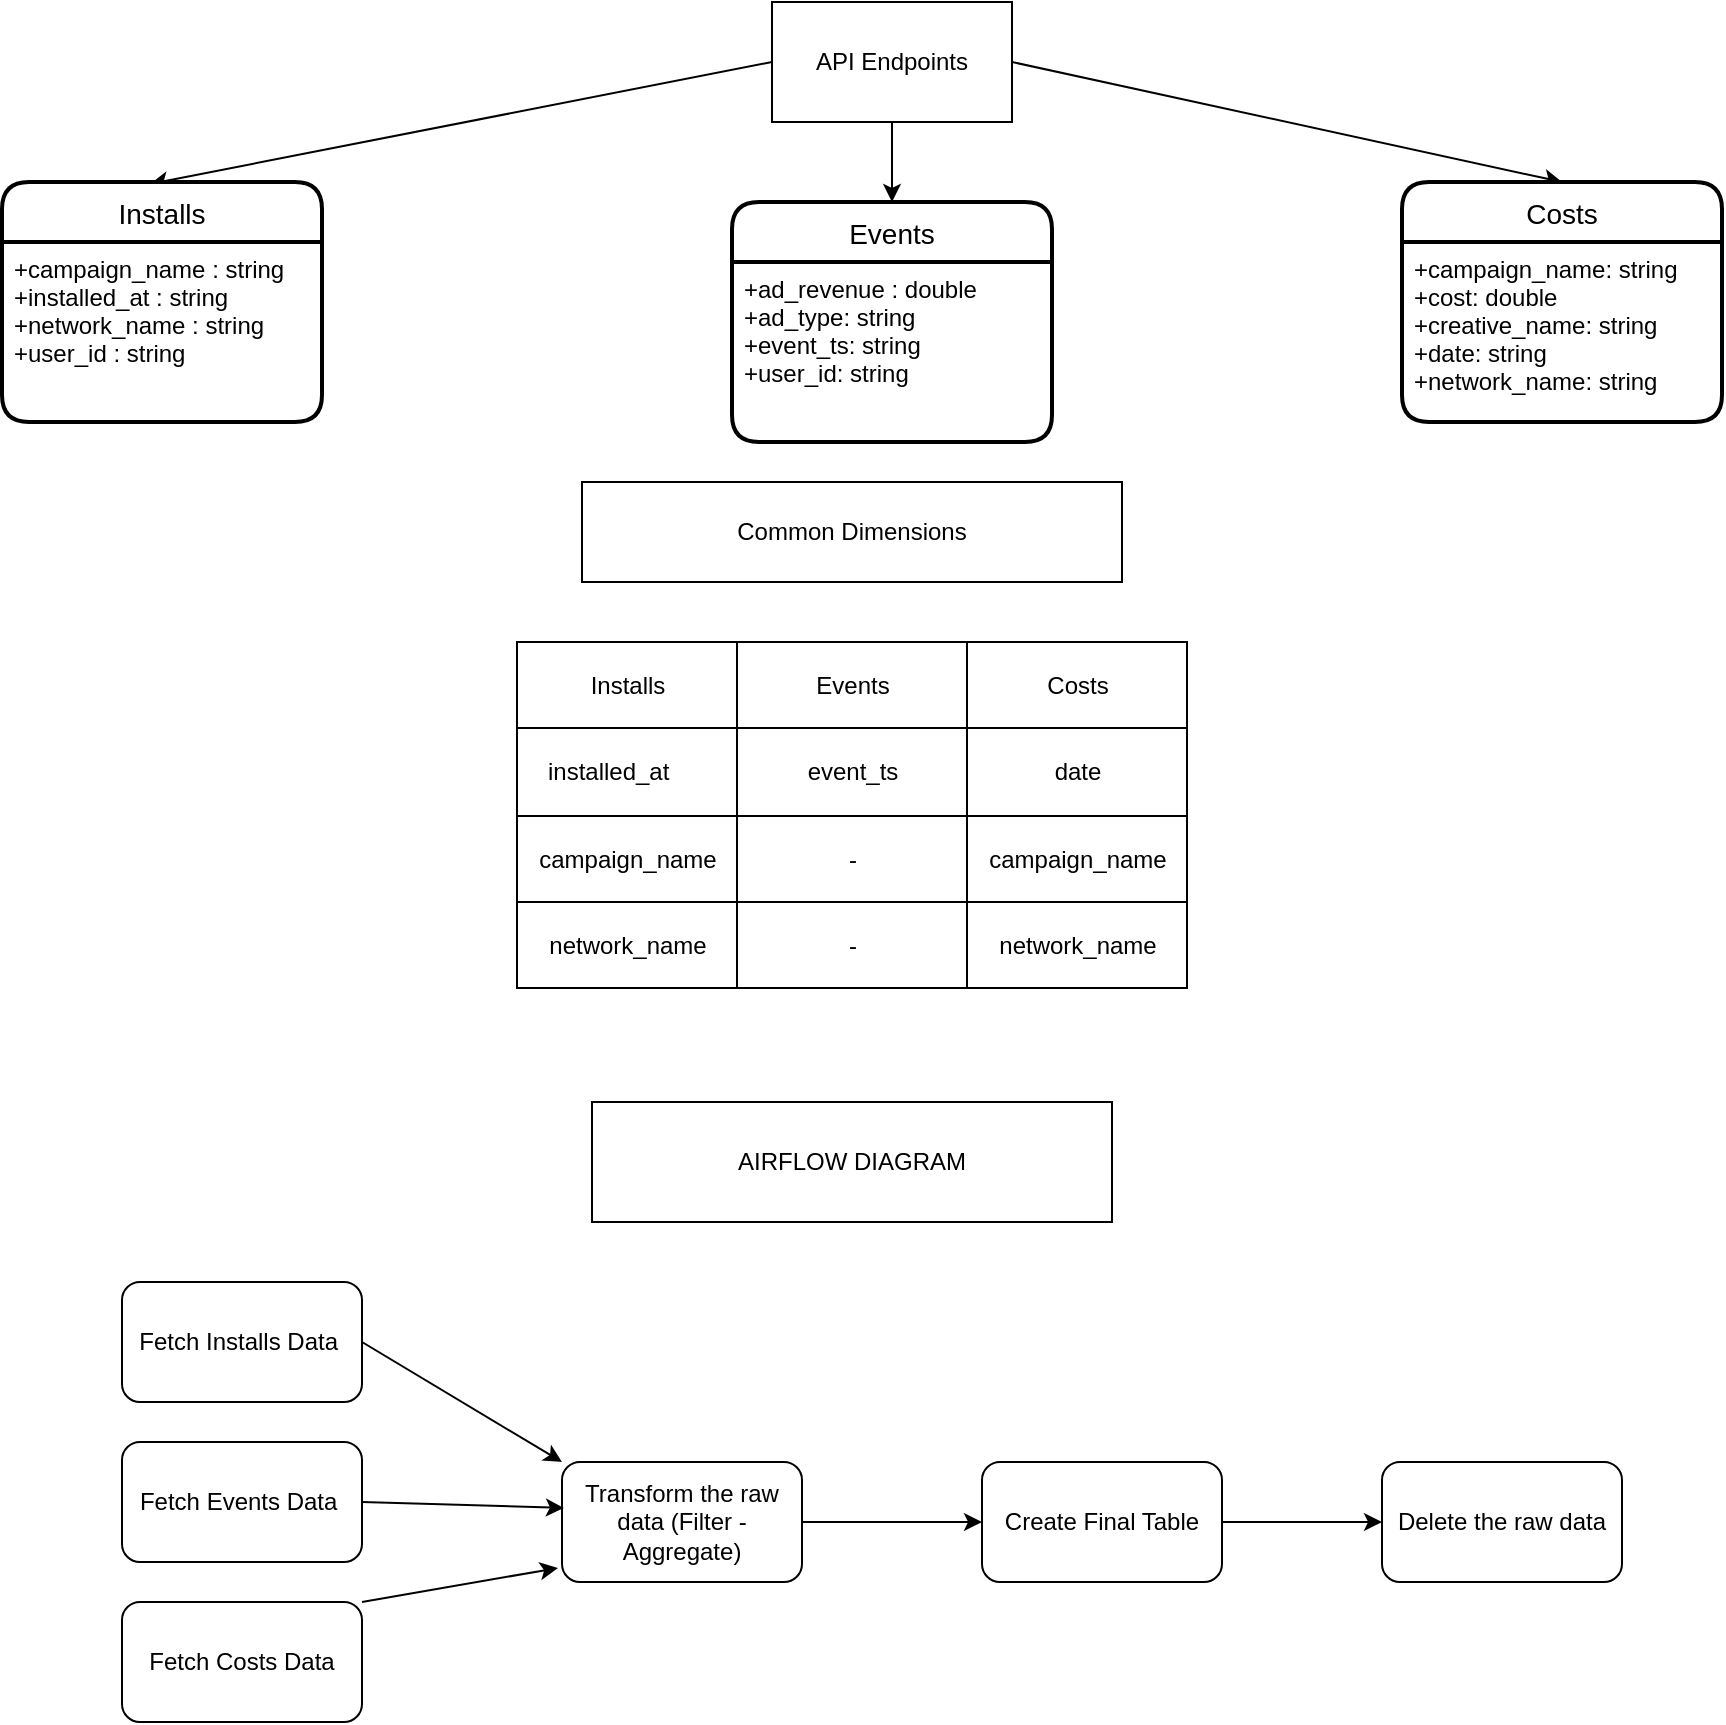 <mxfile>
    <diagram id="V0VOoLRlusNepADvZFyu" name="Page-1">
        <mxGraphModel dx="1147" dy="487" grid="1" gridSize="10" guides="1" tooltips="1" connect="1" arrows="1" fold="1" page="1" pageScale="1" pageWidth="850" pageHeight="1100" math="0" shadow="0">
            <root>
                <mxCell id="0"/>
                <mxCell id="1" parent="0"/>
                <mxCell id="8" style="edgeStyle=none;html=1;exitX=0.5;exitY=1;exitDx=0;exitDy=0;entryX=0.5;entryY=0;entryDx=0;entryDy=0;" parent="1" source="3" target="68" edge="1">
                    <mxGeometry relative="1" as="geometry">
                        <mxPoint x="475" y="100" as="targetPoint"/>
                    </mxGeometry>
                </mxCell>
                <mxCell id="9" style="edgeStyle=none;html=1;exitX=0;exitY=0.5;exitDx=0;exitDy=0;entryX=0.463;entryY=0.008;entryDx=0;entryDy=0;entryPerimeter=0;" parent="1" source="3" target="66" edge="1">
                    <mxGeometry relative="1" as="geometry">
                        <mxPoint x="280" y="100" as="targetPoint"/>
                    </mxGeometry>
                </mxCell>
                <mxCell id="10" style="edgeStyle=none;html=1;exitX=1;exitY=0.5;exitDx=0;exitDy=0;entryX=0.5;entryY=0;entryDx=0;entryDy=0;" parent="1" source="3" target="70" edge="1">
                    <mxGeometry relative="1" as="geometry">
                        <mxPoint x="670" y="100" as="targetPoint"/>
                    </mxGeometry>
                </mxCell>
                <mxCell id="3" value="API Endpoints" style="rounded=0;whiteSpace=wrap;html=1;" parent="1" vertex="1">
                    <mxGeometry x="415" y="10" width="120" height="60" as="geometry"/>
                </mxCell>
                <mxCell id="66" value="Installs" style="swimlane;childLayout=stackLayout;horizontal=1;startSize=30;horizontalStack=0;rounded=1;fontSize=14;fontStyle=0;strokeWidth=2;resizeParent=0;resizeLast=1;shadow=0;dashed=0;align=center;" parent="1" vertex="1">
                    <mxGeometry x="30" y="100" width="160" height="120" as="geometry"/>
                </mxCell>
                <mxCell id="67" value="+campaign_name : string&#10;+installed_at : string&#10;+network_name : string&#10;+user_id : string" style="align=left;strokeColor=none;fillColor=none;spacingLeft=4;fontSize=12;verticalAlign=top;resizable=0;rotatable=0;part=1;" parent="66" vertex="1">
                    <mxGeometry y="30" width="160" height="90" as="geometry"/>
                </mxCell>
                <mxCell id="68" value="Events" style="swimlane;childLayout=stackLayout;horizontal=1;startSize=30;horizontalStack=0;rounded=1;fontSize=14;fontStyle=0;strokeWidth=2;resizeParent=0;resizeLast=1;shadow=0;dashed=0;align=center;" parent="1" vertex="1">
                    <mxGeometry x="395" y="110" width="160" height="120" as="geometry"/>
                </mxCell>
                <mxCell id="69" value="+ad_revenue : double&#10;+ad_type: string&#10;+event_ts: string&#10;+user_id: string" style="align=left;strokeColor=none;fillColor=none;spacingLeft=4;fontSize=12;verticalAlign=top;resizable=0;rotatable=0;part=1;" parent="68" vertex="1">
                    <mxGeometry y="30" width="160" height="90" as="geometry"/>
                </mxCell>
                <mxCell id="70" value="Costs" style="swimlane;childLayout=stackLayout;horizontal=1;startSize=30;horizontalStack=0;rounded=1;fontSize=14;fontStyle=0;strokeWidth=2;resizeParent=0;resizeLast=1;shadow=0;dashed=0;align=center;" parent="1" vertex="1">
                    <mxGeometry x="730" y="100" width="160" height="120" as="geometry"/>
                </mxCell>
                <mxCell id="71" value="+campaign_name: string&#10;+cost: double&#10;+creative_name: string&#10;+date: string&#10;+network_name: string" style="align=left;strokeColor=none;fillColor=none;spacingLeft=4;fontSize=12;verticalAlign=top;resizable=0;rotatable=0;part=1;" parent="70" vertex="1">
                    <mxGeometry y="30" width="160" height="90" as="geometry"/>
                </mxCell>
                <mxCell id="73" value="AIRFLOW DIAGRAM" style="rounded=0;whiteSpace=wrap;html=1;" parent="1" vertex="1">
                    <mxGeometry x="325" y="560" width="260" height="60" as="geometry"/>
                </mxCell>
                <mxCell id="76" value="" style="shape=table;html=1;whiteSpace=wrap;startSize=0;container=1;collapsible=0;childLayout=tableLayout;" parent="1" vertex="1">
                    <mxGeometry x="287.5" y="330" width="335" height="173" as="geometry"/>
                </mxCell>
                <mxCell id="77" value="" style="shape=tableRow;horizontal=0;startSize=0;swimlaneHead=0;swimlaneBody=0;top=0;left=0;bottom=0;right=0;collapsible=0;dropTarget=0;fillColor=none;points=[[0,0.5],[1,0.5]];portConstraint=eastwest;" parent="76" vertex="1">
                    <mxGeometry width="335" height="43" as="geometry"/>
                </mxCell>
                <mxCell id="78" value="Installs" style="shape=partialRectangle;html=1;whiteSpace=wrap;connectable=0;fillColor=none;top=0;left=0;bottom=0;right=0;overflow=hidden;" parent="77" vertex="1">
                    <mxGeometry width="110" height="43" as="geometry">
                        <mxRectangle width="110" height="43" as="alternateBounds"/>
                    </mxGeometry>
                </mxCell>
                <mxCell id="79" value="Events" style="shape=partialRectangle;html=1;whiteSpace=wrap;connectable=0;fillColor=none;top=0;left=0;bottom=0;right=0;overflow=hidden;" parent="77" vertex="1">
                    <mxGeometry x="110" width="115" height="43" as="geometry">
                        <mxRectangle width="115" height="43" as="alternateBounds"/>
                    </mxGeometry>
                </mxCell>
                <mxCell id="80" value="Costs" style="shape=partialRectangle;html=1;whiteSpace=wrap;connectable=0;fillColor=none;top=0;left=0;bottom=0;right=0;overflow=hidden;" parent="77" vertex="1">
                    <mxGeometry x="225" width="110" height="43" as="geometry">
                        <mxRectangle width="110" height="43" as="alternateBounds"/>
                    </mxGeometry>
                </mxCell>
                <mxCell id="81" value="" style="shape=tableRow;horizontal=0;startSize=0;swimlaneHead=0;swimlaneBody=0;top=0;left=0;bottom=0;right=0;collapsible=0;dropTarget=0;fillColor=none;points=[[0,0.5],[1,0.5]];portConstraint=eastwest;" parent="76" vertex="1">
                    <mxGeometry y="43" width="335" height="44" as="geometry"/>
                </mxCell>
                <mxCell id="82" value="installed_at&lt;span style=&quot;white-space: pre;&quot;&gt;&#9;&lt;/span&gt;" style="shape=partialRectangle;html=1;whiteSpace=wrap;connectable=0;fillColor=none;top=0;left=0;bottom=0;right=0;overflow=hidden;" parent="81" vertex="1">
                    <mxGeometry width="110" height="44" as="geometry">
                        <mxRectangle width="110" height="44" as="alternateBounds"/>
                    </mxGeometry>
                </mxCell>
                <mxCell id="83" value="event_ts" style="shape=partialRectangle;html=1;whiteSpace=wrap;connectable=0;fillColor=none;top=0;left=0;bottom=0;right=0;overflow=hidden;" parent="81" vertex="1">
                    <mxGeometry x="110" width="115" height="44" as="geometry">
                        <mxRectangle width="115" height="44" as="alternateBounds"/>
                    </mxGeometry>
                </mxCell>
                <mxCell id="84" value="date" style="shape=partialRectangle;html=1;whiteSpace=wrap;connectable=0;fillColor=none;top=0;left=0;bottom=0;right=0;overflow=hidden;" parent="81" vertex="1">
                    <mxGeometry x="225" width="110" height="44" as="geometry">
                        <mxRectangle width="110" height="44" as="alternateBounds"/>
                    </mxGeometry>
                </mxCell>
                <mxCell id="106" value="" style="shape=tableRow;horizontal=0;startSize=0;swimlaneHead=0;swimlaneBody=0;top=0;left=0;bottom=0;right=0;collapsible=0;dropTarget=0;fillColor=none;points=[[0,0.5],[1,0.5]];portConstraint=eastwest;" parent="76" vertex="1">
                    <mxGeometry y="87" width="335" height="43" as="geometry"/>
                </mxCell>
                <mxCell id="107" value="campaign_name" style="shape=partialRectangle;html=1;whiteSpace=wrap;connectable=0;fillColor=none;top=0;left=0;bottom=0;right=0;overflow=hidden;" parent="106" vertex="1">
                    <mxGeometry width="110" height="43" as="geometry">
                        <mxRectangle width="110" height="43" as="alternateBounds"/>
                    </mxGeometry>
                </mxCell>
                <mxCell id="108" value="-" style="shape=partialRectangle;html=1;whiteSpace=wrap;connectable=0;fillColor=none;top=0;left=0;bottom=0;right=0;overflow=hidden;" parent="106" vertex="1">
                    <mxGeometry x="110" width="115" height="43" as="geometry">
                        <mxRectangle width="115" height="43" as="alternateBounds"/>
                    </mxGeometry>
                </mxCell>
                <mxCell id="109" value="campaign_name" style="shape=partialRectangle;html=1;whiteSpace=wrap;connectable=0;fillColor=none;top=0;left=0;bottom=0;right=0;overflow=hidden;pointerEvents=1;" parent="106" vertex="1">
                    <mxGeometry x="225" width="110" height="43" as="geometry">
                        <mxRectangle width="110" height="43" as="alternateBounds"/>
                    </mxGeometry>
                </mxCell>
                <mxCell id="85" value="" style="shape=tableRow;horizontal=0;startSize=0;swimlaneHead=0;swimlaneBody=0;top=0;left=0;bottom=0;right=0;collapsible=0;dropTarget=0;fillColor=none;points=[[0,0.5],[1,0.5]];portConstraint=eastwest;" parent="76" vertex="1">
                    <mxGeometry y="130" width="335" height="43" as="geometry"/>
                </mxCell>
                <mxCell id="86" value="network_name" style="shape=partialRectangle;html=1;whiteSpace=wrap;connectable=0;fillColor=none;top=0;left=0;bottom=0;right=0;overflow=hidden;" parent="85" vertex="1">
                    <mxGeometry width="110" height="43" as="geometry">
                        <mxRectangle width="110" height="43" as="alternateBounds"/>
                    </mxGeometry>
                </mxCell>
                <mxCell id="87" value="-" style="shape=partialRectangle;html=1;whiteSpace=wrap;connectable=0;fillColor=none;top=0;left=0;bottom=0;right=0;overflow=hidden;" parent="85" vertex="1">
                    <mxGeometry x="110" width="115" height="43" as="geometry">
                        <mxRectangle width="115" height="43" as="alternateBounds"/>
                    </mxGeometry>
                </mxCell>
                <mxCell id="88" value="network_name" style="shape=partialRectangle;html=1;whiteSpace=wrap;connectable=0;fillColor=none;top=0;left=0;bottom=0;right=0;overflow=hidden;pointerEvents=1;" parent="85" vertex="1">
                    <mxGeometry x="225" width="110" height="43" as="geometry">
                        <mxRectangle width="110" height="43" as="alternateBounds"/>
                    </mxGeometry>
                </mxCell>
                <mxCell id="102" value="Common Dimensions" style="rounded=0;whiteSpace=wrap;html=1;" parent="1" vertex="1">
                    <mxGeometry x="320" y="250" width="270" height="50" as="geometry"/>
                </mxCell>
                <mxCell id="105" value="" style="shape=partialRectangle;html=1;whiteSpace=wrap;connectable=0;fillColor=none;top=0;left=0;bottom=0;right=0;overflow=hidden;" parent="1" vertex="1">
                    <mxGeometry x="664" y="440" width="66" height="43" as="geometry">
                        <mxRectangle width="66" height="43" as="alternateBounds"/>
                    </mxGeometry>
                </mxCell>
                <mxCell id="145" style="edgeStyle=none;html=1;exitX=1;exitY=0.5;exitDx=0;exitDy=0;entryX=0;entryY=0.5;entryDx=0;entryDy=0;" edge="1" parent="1" source="129" target="132">
                    <mxGeometry relative="1" as="geometry"/>
                </mxCell>
                <mxCell id="129" value="Transform the raw data (Filter - Aggregate)" style="rounded=1;whiteSpace=wrap;html=1;" parent="1" vertex="1">
                    <mxGeometry x="310" y="740" width="120" height="60" as="geometry"/>
                </mxCell>
                <mxCell id="142" style="edgeStyle=none;html=1;exitX=1;exitY=0.5;exitDx=0;exitDy=0;entryX=0;entryY=0;entryDx=0;entryDy=0;" edge="1" parent="1" source="131" target="129">
                    <mxGeometry relative="1" as="geometry"/>
                </mxCell>
                <mxCell id="131" value="Fetch Installs Data&amp;nbsp;" style="rounded=1;whiteSpace=wrap;html=1;" parent="1" vertex="1">
                    <mxGeometry x="90" y="650" width="120" height="60" as="geometry"/>
                </mxCell>
                <mxCell id="146" style="edgeStyle=none;html=1;entryX=0;entryY=0.5;entryDx=0;entryDy=0;" edge="1" parent="1" source="132" target="147">
                    <mxGeometry relative="1" as="geometry">
                        <mxPoint x="700" y="770" as="targetPoint"/>
                    </mxGeometry>
                </mxCell>
                <mxCell id="132" value="Create Final Table" style="rounded=1;whiteSpace=wrap;html=1;" parent="1" vertex="1">
                    <mxGeometry x="520" y="740" width="120" height="60" as="geometry"/>
                </mxCell>
                <mxCell id="143" style="edgeStyle=none;html=1;exitX=1;exitY=0.5;exitDx=0;exitDy=0;entryX=0.008;entryY=0.383;entryDx=0;entryDy=0;entryPerimeter=0;" edge="1" parent="1" source="134" target="129">
                    <mxGeometry relative="1" as="geometry"/>
                </mxCell>
                <mxCell id="134" value="Fetch Events Data&amp;nbsp;" style="rounded=1;whiteSpace=wrap;html=1;" parent="1" vertex="1">
                    <mxGeometry x="90" y="730" width="120" height="60" as="geometry"/>
                </mxCell>
                <mxCell id="144" style="edgeStyle=none;html=1;exitX=1;exitY=0;exitDx=0;exitDy=0;entryX=-0.017;entryY=0.883;entryDx=0;entryDy=0;entryPerimeter=0;" edge="1" parent="1" source="135" target="129">
                    <mxGeometry relative="1" as="geometry"/>
                </mxCell>
                <mxCell id="135" value="Fetch Costs Data" style="rounded=1;whiteSpace=wrap;html=1;" parent="1" vertex="1">
                    <mxGeometry x="90" y="810" width="120" height="60" as="geometry"/>
                </mxCell>
                <mxCell id="147" value="Delete the raw data" style="rounded=1;whiteSpace=wrap;html=1;" vertex="1" parent="1">
                    <mxGeometry x="720" y="740" width="120" height="60" as="geometry"/>
                </mxCell>
            </root>
        </mxGraphModel>
    </diagram>
</mxfile>